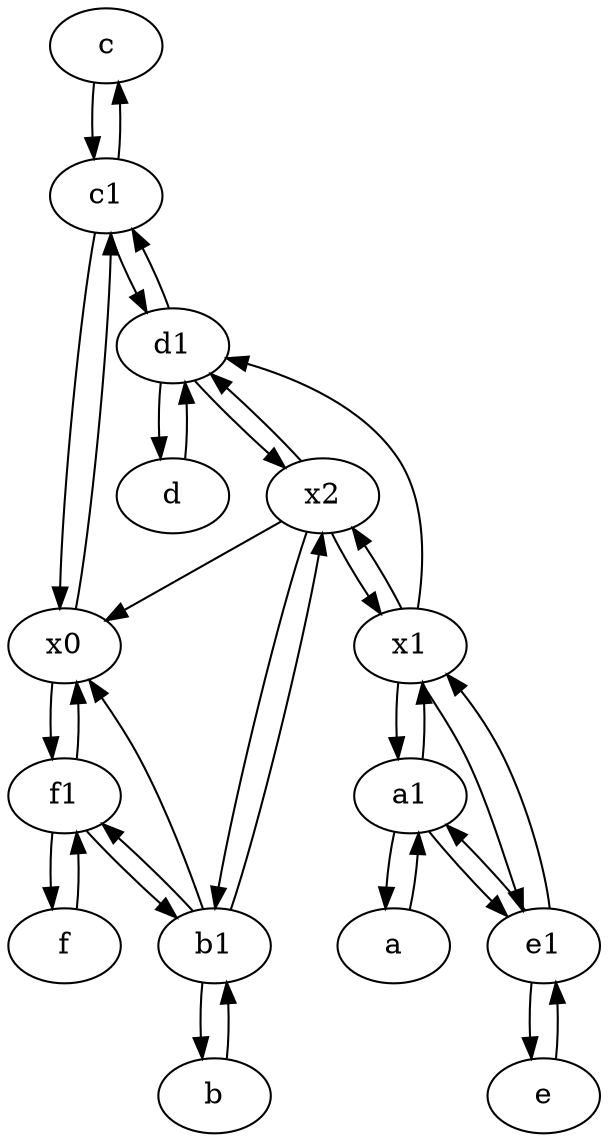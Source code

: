 digraph  {
	c [pos="20,10!"];
	x1;
	x0;
	d1 [pos="25,30!"];
	b [pos="50,20!"];
	a [pos="40,10!"];
	e1 [pos="25,45!"];
	a1 [pos="40,15!"];
	e [pos="30,50!"];
	d [pos="20,30!"];
	c1 [pos="30,15!"];
	f [pos="15,45!"];
	f1;
	b1 [pos="45,20!"];
	x2;
	d1 -> d;
	x1 -> a1;
	c1 -> x0;
	d -> d1;
	x1 -> d1;
	b1 -> x2;
	d1 -> x2;
	b1 -> x0;
	x1 -> x2;
	x2 -> b1;
	c1 -> d1;
	x0 -> f1;
	b1 -> b;
	c -> c1;
	f1 -> x0;
	x2 -> x0;
	e1 -> x1;
	f1 -> f;
	a -> a1;
	b -> b1;
	x1 -> e1;
	a1 -> x1;
	f -> f1;
	x2 -> d1;
	e1 -> a1;
	f1 -> b1;
	e1 -> e;
	e -> e1;
	x0 -> c1;
	d1 -> c1;
	a1 -> e1;
	c1 -> c;
	x2 -> x1;
	a1 -> a;
	b1 -> f1;

	}